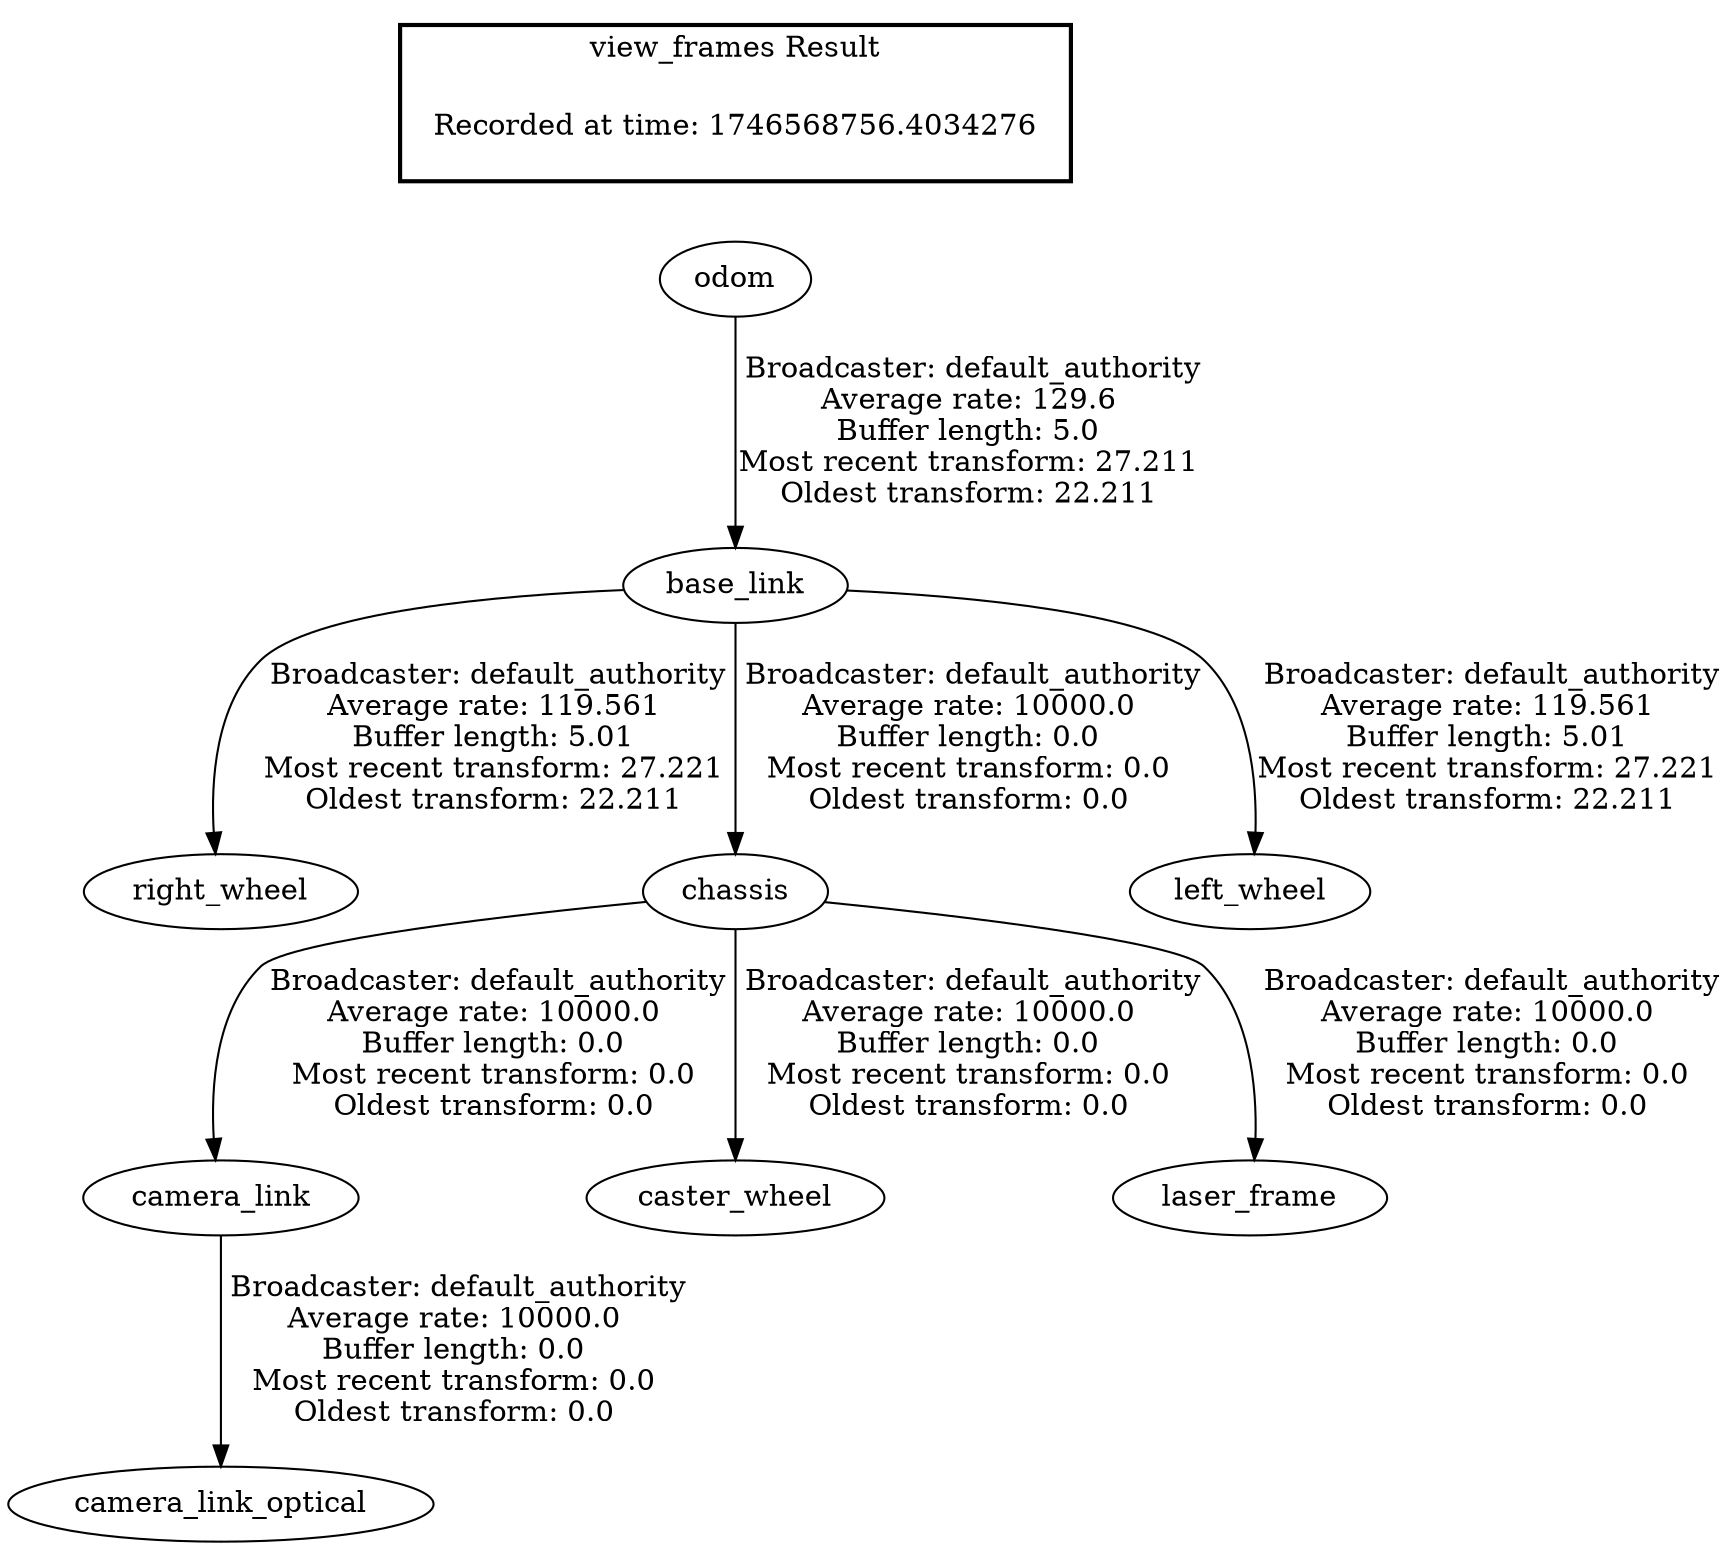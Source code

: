 digraph G {
"base_link" -> "right_wheel"[label=" Broadcaster: default_authority\nAverage rate: 119.561\nBuffer length: 5.01\nMost recent transform: 27.221\nOldest transform: 22.211\n"];
"odom" -> "base_link"[label=" Broadcaster: default_authority\nAverage rate: 129.6\nBuffer length: 5.0\nMost recent transform: 27.211\nOldest transform: 22.211\n"];
"chassis" -> "camera_link"[label=" Broadcaster: default_authority\nAverage rate: 10000.0\nBuffer length: 0.0\nMost recent transform: 0.0\nOldest transform: 0.0\n"];
"base_link" -> "chassis"[label=" Broadcaster: default_authority\nAverage rate: 10000.0\nBuffer length: 0.0\nMost recent transform: 0.0\nOldest transform: 0.0\n"];
"camera_link" -> "camera_link_optical"[label=" Broadcaster: default_authority\nAverage rate: 10000.0\nBuffer length: 0.0\nMost recent transform: 0.0\nOldest transform: 0.0\n"];
"chassis" -> "caster_wheel"[label=" Broadcaster: default_authority\nAverage rate: 10000.0\nBuffer length: 0.0\nMost recent transform: 0.0\nOldest transform: 0.0\n"];
"chassis" -> "laser_frame"[label=" Broadcaster: default_authority\nAverage rate: 10000.0\nBuffer length: 0.0\nMost recent transform: 0.0\nOldest transform: 0.0\n"];
"base_link" -> "left_wheel"[label=" Broadcaster: default_authority\nAverage rate: 119.561\nBuffer length: 5.01\nMost recent transform: 27.221\nOldest transform: 22.211\n"];
edge [style=invis];
 subgraph cluster_legend { style=bold; color=black; label ="view_frames Result";
"Recorded at time: 1746568756.4034276"[ shape=plaintext ] ;
}->"odom";
}